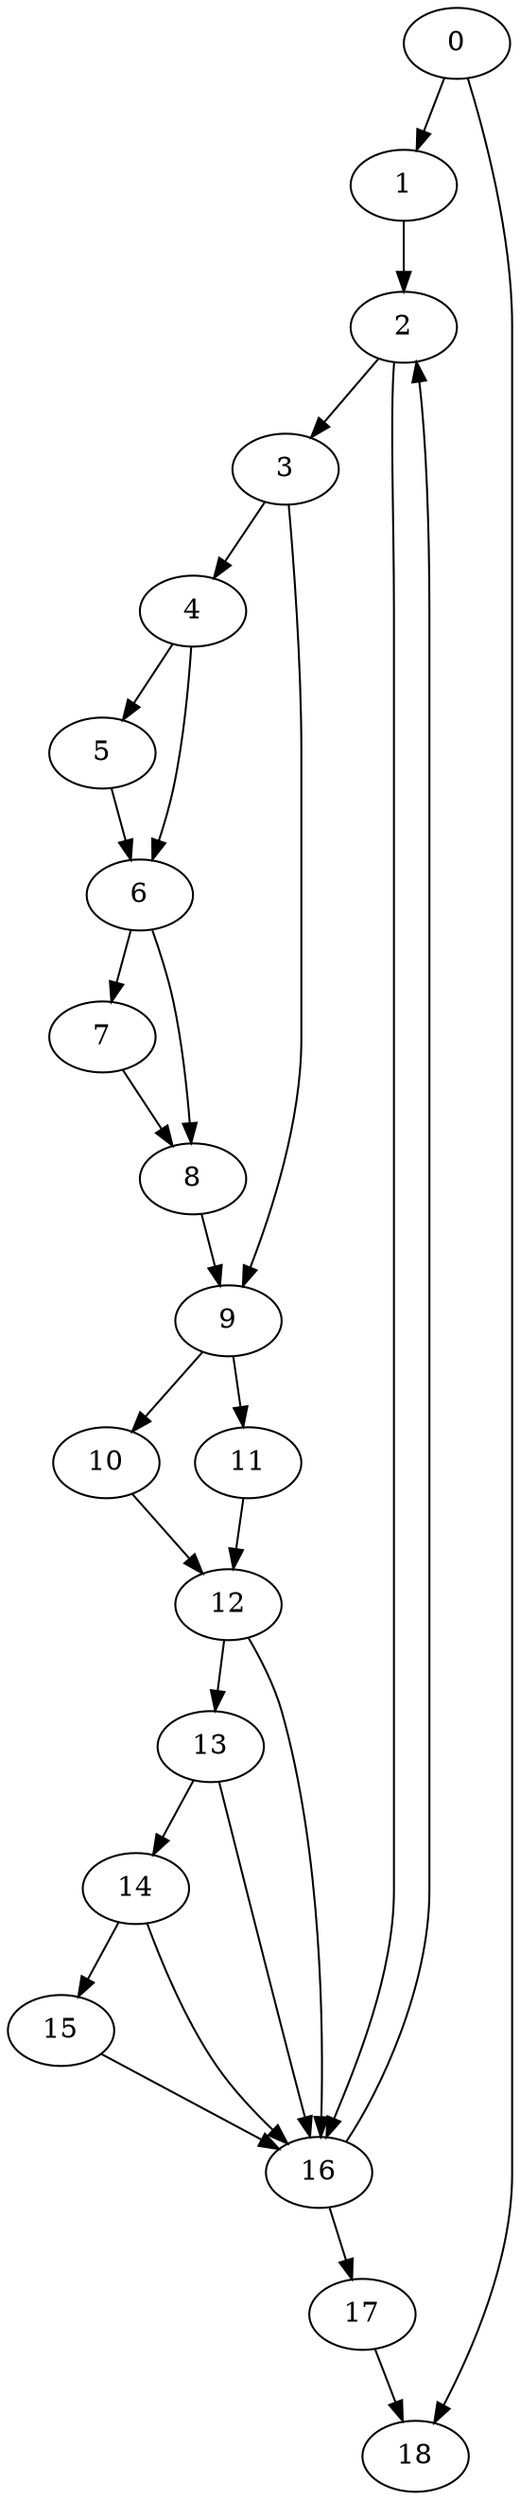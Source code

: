 digraph {
	0
	1
	2
	3
	4
	5
	6
	7
	8
	9
	10
	11
	12
	13
	14
	15
	16
	17
	18
	17 -> 18
	0 -> 18
	2 -> 3
	3 -> 4
	6 -> 8
	7 -> 8
	9 -> 11
	14 -> 16
	15 -> 16
	2 -> 16
	12 -> 16
	13 -> 16
	0 -> 1
	1 -> 2
	16 -> 2
	9 -> 10
	12 -> 13
	14 -> 15
	6 -> 7
	3 -> 9
	8 -> 9
	4 -> 6
	5 -> 6
	10 -> 12
	11 -> 12
	13 -> 14
	16 -> 17
	4 -> 5
}
